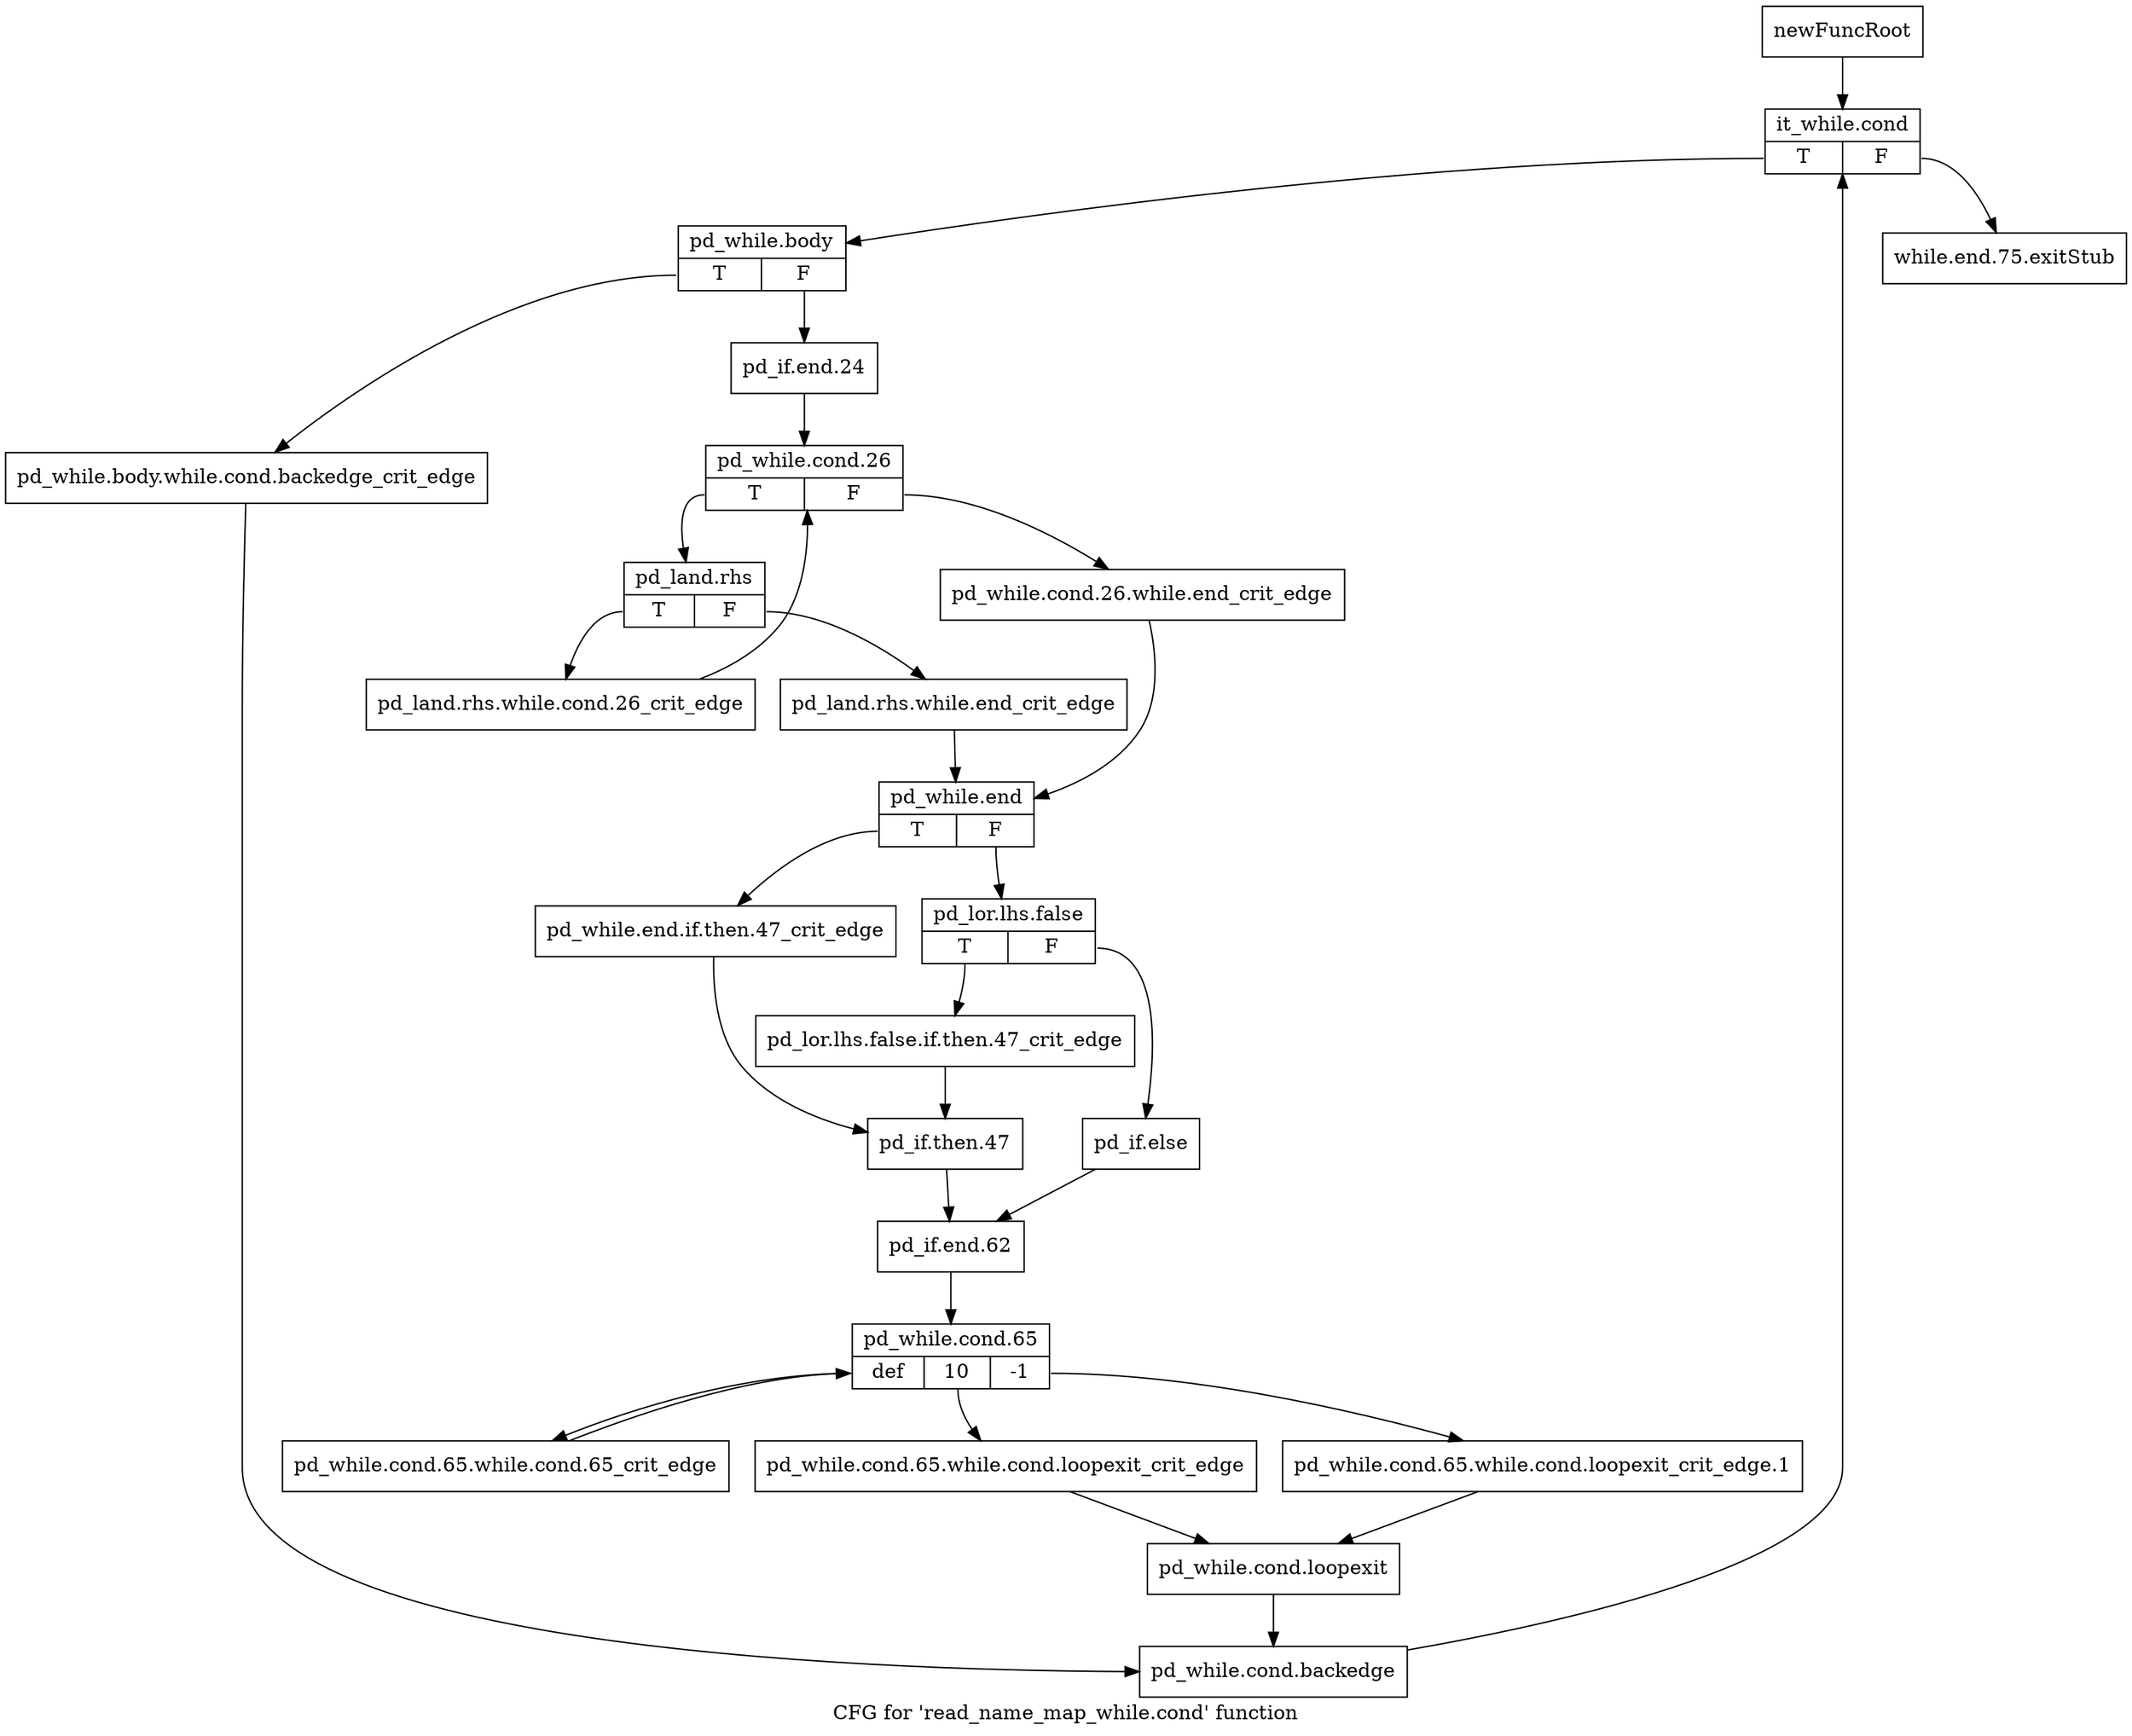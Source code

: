 digraph "CFG for 'read_name_map_while.cond' function" {
	label="CFG for 'read_name_map_while.cond' function";

	Node0xa2c1820 [shape=record,label="{newFuncRoot}"];
	Node0xa2c1820 -> Node0xa2c1d10;
	Node0xa2c1cc0 [shape=record,label="{while.end.75.exitStub}"];
	Node0xa2c1d10 [shape=record,label="{it_while.cond|{<s0>T|<s1>F}}"];
	Node0xa2c1d10:s0 -> Node0xa2c1d60;
	Node0xa2c1d10:s1 -> Node0xa2c1cc0;
	Node0xa2c1d60 [shape=record,label="{pd_while.body|{<s0>T|<s1>F}}"];
	Node0xa2c1d60:s0 -> Node0xa2c2350;
	Node0xa2c1d60:s1 -> Node0xa2c1db0;
	Node0xa2c1db0 [shape=record,label="{pd_if.end.24}"];
	Node0xa2c1db0 -> Node0xa2c1e00;
	Node0xa2c1e00 [shape=record,label="{pd_while.cond.26|{<s0>T|<s1>F}}"];
	Node0xa2c1e00:s0 -> Node0xa2c1ea0;
	Node0xa2c1e00:s1 -> Node0xa2c1e50;
	Node0xa2c1e50 [shape=record,label="{pd_while.cond.26.while.end_crit_edge}"];
	Node0xa2c1e50 -> Node0xa2c1f40;
	Node0xa2c1ea0 [shape=record,label="{pd_land.rhs|{<s0>T|<s1>F}}"];
	Node0xa2c1ea0:s0 -> Node0xa2c2300;
	Node0xa2c1ea0:s1 -> Node0xa2c1ef0;
	Node0xa2c1ef0 [shape=record,label="{pd_land.rhs.while.end_crit_edge}"];
	Node0xa2c1ef0 -> Node0xa2c1f40;
	Node0xa2c1f40 [shape=record,label="{pd_while.end|{<s0>T|<s1>F}}"];
	Node0xa2c1f40:s0 -> Node0xa2c2080;
	Node0xa2c1f40:s1 -> Node0xa2c1f90;
	Node0xa2c1f90 [shape=record,label="{pd_lor.lhs.false|{<s0>T|<s1>F}}"];
	Node0xa2c1f90:s0 -> Node0xa2c2030;
	Node0xa2c1f90:s1 -> Node0xa2c1fe0;
	Node0xa2c1fe0 [shape=record,label="{pd_if.else}"];
	Node0xa2c1fe0 -> Node0xa2c2120;
	Node0xa2c2030 [shape=record,label="{pd_lor.lhs.false.if.then.47_crit_edge}"];
	Node0xa2c2030 -> Node0xa2c20d0;
	Node0xa2c2080 [shape=record,label="{pd_while.end.if.then.47_crit_edge}"];
	Node0xa2c2080 -> Node0xa2c20d0;
	Node0xa2c20d0 [shape=record,label="{pd_if.then.47}"];
	Node0xa2c20d0 -> Node0xa2c2120;
	Node0xa2c2120 [shape=record,label="{pd_if.end.62}"];
	Node0xa2c2120 -> Node0xa2c2170;
	Node0xa2c2170 [shape=record,label="{pd_while.cond.65|{<s0>def|<s1>10|<s2>-1}}"];
	Node0xa2c2170:s0 -> Node0xa2c22b0;
	Node0xa2c2170:s1 -> Node0xa2c2210;
	Node0xa2c2170:s2 -> Node0xa2c21c0;
	Node0xa2c21c0 [shape=record,label="{pd_while.cond.65.while.cond.loopexit_crit_edge.1}"];
	Node0xa2c21c0 -> Node0xa2c2260;
	Node0xa2c2210 [shape=record,label="{pd_while.cond.65.while.cond.loopexit_crit_edge}"];
	Node0xa2c2210 -> Node0xa2c2260;
	Node0xa2c2260 [shape=record,label="{pd_while.cond.loopexit}"];
	Node0xa2c2260 -> Node0xa2c23a0;
	Node0xa2c22b0 [shape=record,label="{pd_while.cond.65.while.cond.65_crit_edge}"];
	Node0xa2c22b0 -> Node0xa2c2170;
	Node0xa2c2300 [shape=record,label="{pd_land.rhs.while.cond.26_crit_edge}"];
	Node0xa2c2300 -> Node0xa2c1e00;
	Node0xa2c2350 [shape=record,label="{pd_while.body.while.cond.backedge_crit_edge}"];
	Node0xa2c2350 -> Node0xa2c23a0;
	Node0xa2c23a0 [shape=record,label="{pd_while.cond.backedge}"];
	Node0xa2c23a0 -> Node0xa2c1d10;
}
